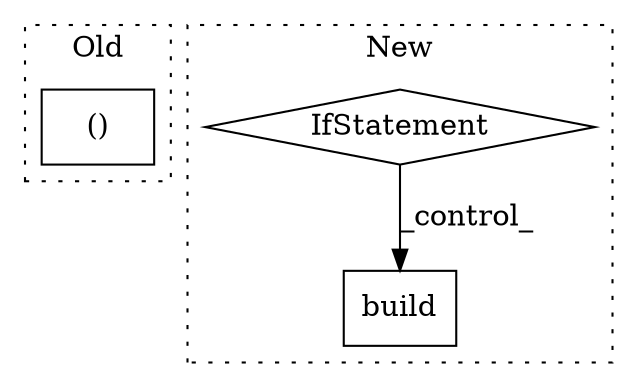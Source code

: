 digraph G {
subgraph cluster0 {
1 [label="()" a="106" s="1786" l="42" shape="box"];
label = "Old";
style="dotted";
}
subgraph cluster1 {
2 [label="build" a="32" s="3295" l="7" shape="box"];
3 [label="IfStatement" a="25" s="3265,3280" l="4,2" shape="diamond"];
label = "New";
style="dotted";
}
3 -> 2 [label="_control_"];
}